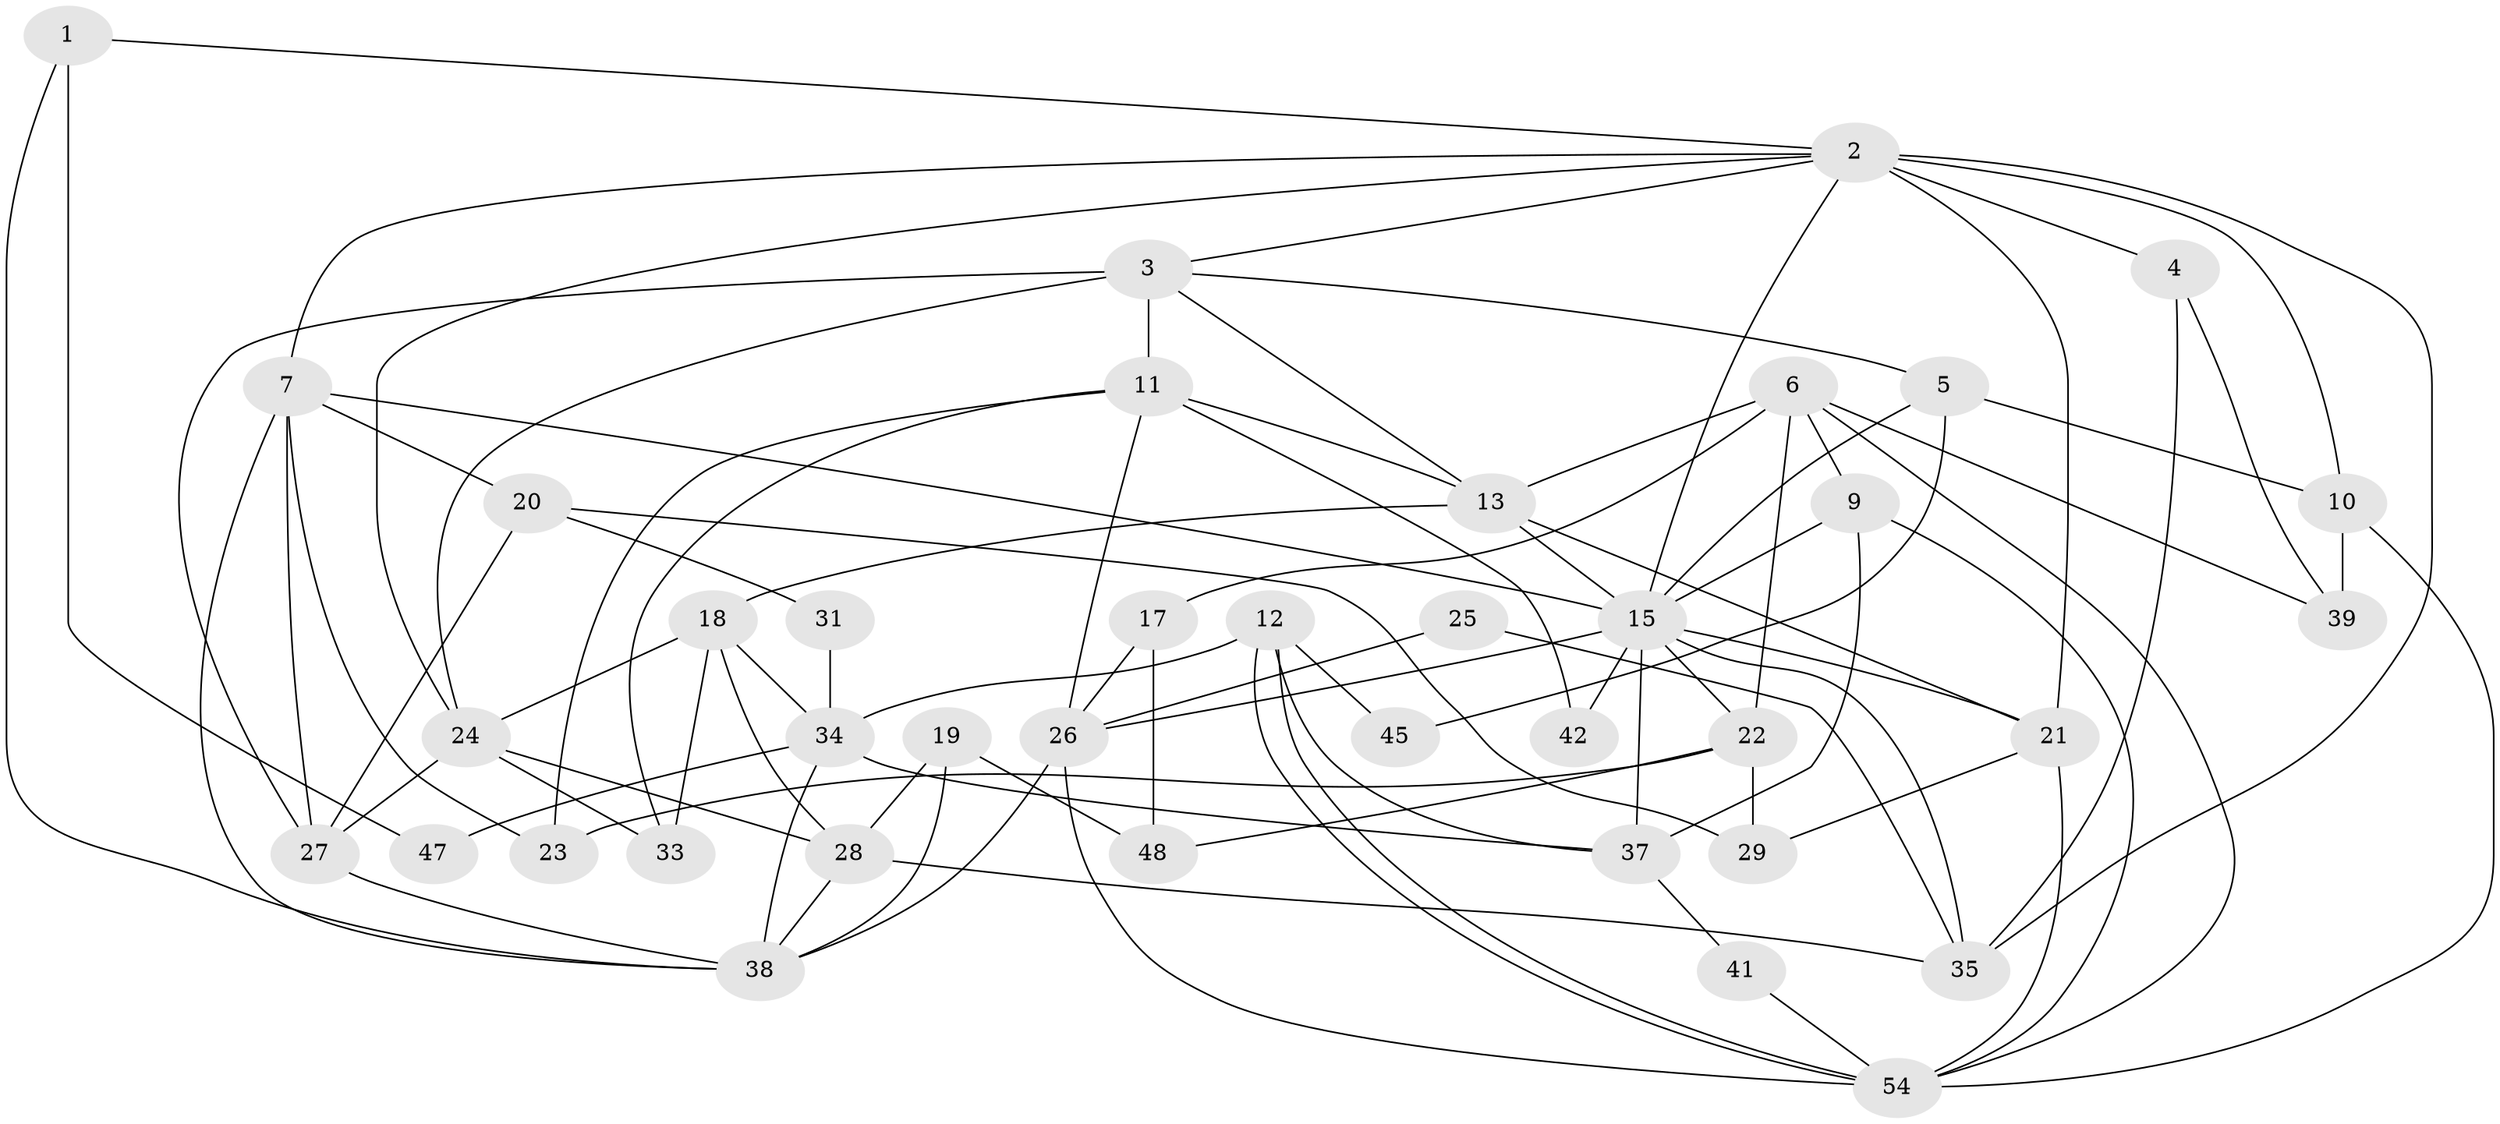 // Generated by graph-tools (version 1.1) at 2025/52/02/27/25 19:52:06]
// undirected, 39 vertices, 89 edges
graph export_dot {
graph [start="1"]
  node [color=gray90,style=filled];
  1;
  2 [super="+53"];
  3 [super="+56"];
  4 [super="+49"];
  5;
  6 [super="+8"];
  7 [super="+30"];
  9;
  10 [super="+51"];
  11 [super="+16"];
  12;
  13 [super="+14"];
  15 [super="+36"];
  17;
  18 [super="+46"];
  19;
  20;
  21 [super="+40"];
  22 [super="+44"];
  23;
  24 [super="+32"];
  25;
  26;
  27;
  28;
  29;
  31;
  33;
  34;
  35 [super="+55"];
  37 [super="+52"];
  38 [super="+43"];
  39;
  41;
  42;
  45;
  47;
  48 [super="+50"];
  54;
  1 -- 47;
  1 -- 38;
  1 -- 2;
  2 -- 7;
  2 -- 3;
  2 -- 4 [weight=2];
  2 -- 35;
  2 -- 10;
  2 -- 15;
  2 -- 21;
  2 -- 24;
  3 -- 5;
  3 -- 27;
  3 -- 11 [weight=2];
  3 -- 13;
  3 -- 24;
  4 -- 39;
  4 -- 35;
  5 -- 45;
  5 -- 10;
  5 -- 15;
  6 -- 54;
  6 -- 17;
  6 -- 22;
  6 -- 9;
  6 -- 13;
  6 -- 39;
  7 -- 15;
  7 -- 27;
  7 -- 20;
  7 -- 23;
  7 -- 38;
  9 -- 15;
  9 -- 54;
  9 -- 37;
  10 -- 54;
  10 -- 39;
  11 -- 26;
  11 -- 42;
  11 -- 33;
  11 -- 23;
  11 -- 13;
  12 -- 34;
  12 -- 54;
  12 -- 54;
  12 -- 45;
  12 -- 37;
  13 -- 18;
  13 -- 21;
  13 -- 15;
  15 -- 26 [weight=2];
  15 -- 22;
  15 -- 35;
  15 -- 42;
  15 -- 37;
  15 -- 21;
  17 -- 26;
  17 -- 48;
  18 -- 24;
  18 -- 34;
  18 -- 28;
  18 -- 33;
  19 -- 48;
  19 -- 28;
  19 -- 38;
  20 -- 27;
  20 -- 29;
  20 -- 31;
  21 -- 29;
  21 -- 54;
  22 -- 29;
  22 -- 48 [weight=2];
  22 -- 23;
  24 -- 33;
  24 -- 27;
  24 -- 28;
  25 -- 35;
  25 -- 26;
  26 -- 38;
  26 -- 54;
  27 -- 38;
  28 -- 38;
  28 -- 35;
  31 -- 34;
  34 -- 38;
  34 -- 47;
  34 -- 37;
  37 -- 41;
  41 -- 54;
}

